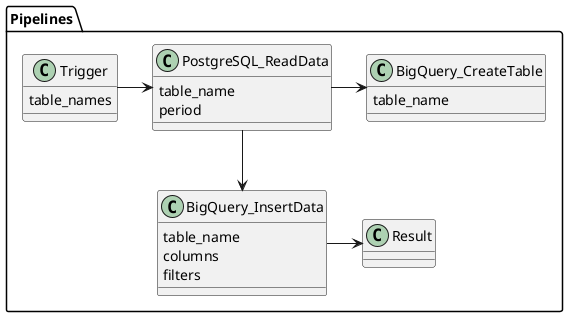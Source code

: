 @startuml

package Pipelines {
    class Trigger {
        table_names
    }

    class PostgreSQL_ReadData {
        table_name
        period
    }

    class BigQuery_CreateTable {
        table_name
    }

    class BigQuery_InsertData {
        table_name
        columns
        filters
    }

    class Result {

    }

    Trigger -> PostgreSQL_ReadData
    PostgreSQL_ReadData -> BigQuery_CreateTable
    PostgreSQL_ReadData --> BigQuery_InsertData
    BigQuery_InsertData -> Result

}


@enduml